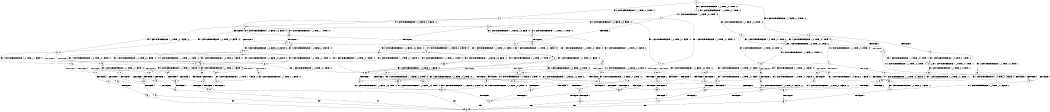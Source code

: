 digraph BCG {
size = "7, 10.5";
center = TRUE;
node [shape = circle];
0 [peripheries = 2];
0 -> 1 [label = "EX !1 !ATOMIC_EXCH_BRANCH (1, +0, TRUE, +0, 1, TRUE) !:0:"];
0 -> 2 [label = "EX !2 !ATOMIC_EXCH_BRANCH (1, +1, TRUE, +0, 2, TRUE) !:0:"];
0 -> 3 [label = "EX !0 !ATOMIC_EXCH_BRANCH (1, +0, FALSE, +0, 3, TRUE) !:0:"];
1 -> 4 [label = "EX !2 !ATOMIC_EXCH_BRANCH (1, +1, TRUE, +0, 2, TRUE) !:0:"];
1 -> 5 [label = "EX !0 !ATOMIC_EXCH_BRANCH (1, +0, FALSE, +0, 3, TRUE) !:0:"];
1 -> 1 [label = "EX !1 !ATOMIC_EXCH_BRANCH (1, +0, TRUE, +0, 1, TRUE) !:0:"];
2 -> 6 [label = "TERMINATE !2"];
2 -> 7 [label = "EX !1 !ATOMIC_EXCH_BRANCH (1, +0, TRUE, +0, 1, FALSE) !:0:"];
2 -> 8 [label = "EX !0 !ATOMIC_EXCH_BRANCH (1, +0, FALSE, +0, 3, FALSE) !:0:"];
3 -> 9 [label = "TERMINATE !0"];
3 -> 10 [label = "EX !1 !ATOMIC_EXCH_BRANCH (1, +0, TRUE, +0, 1, TRUE) !:0:"];
3 -> 11 [label = "EX !2 !ATOMIC_EXCH_BRANCH (1, +1, TRUE, +0, 2, TRUE) !:0:"];
4 -> 12 [label = "TERMINATE !2"];
4 -> 13 [label = "EX !0 !ATOMIC_EXCH_BRANCH (1, +0, FALSE, +0, 3, FALSE) !:0:"];
4 -> 7 [label = "EX !1 !ATOMIC_EXCH_BRANCH (1, +0, TRUE, +0, 1, FALSE) !:0:"];
5 -> 14 [label = "TERMINATE !0"];
5 -> 15 [label = "EX !2 !ATOMIC_EXCH_BRANCH (1, +1, TRUE, +0, 2, TRUE) !:0:"];
5 -> 10 [label = "EX !1 !ATOMIC_EXCH_BRANCH (1, +0, TRUE, +0, 1, TRUE) !:0:"];
6 -> 16 [label = "EX !1 !ATOMIC_EXCH_BRANCH (1, +0, TRUE, +0, 1, FALSE) !:0:"];
6 -> 17 [label = "EX !0 !ATOMIC_EXCH_BRANCH (1, +0, FALSE, +0, 3, FALSE) !:0:"];
7 -> 18 [label = "TERMINATE !1"];
7 -> 19 [label = "TERMINATE !2"];
7 -> 20 [label = "EX !0 !ATOMIC_EXCH_BRANCH (1, +0, FALSE, +0, 3, TRUE) !:0:"];
8 -> 21 [label = "TERMINATE !2"];
8 -> 22 [label = "EX !1 !ATOMIC_EXCH_BRANCH (1, +0, TRUE, +0, 1, FALSE) !:0:"];
8 -> 23 [label = "EX !0 !ATOMIC_EXCH_BRANCH (1, +1, TRUE, +1, 1, TRUE) !:0:"];
9 -> 24 [label = "EX !1 !ATOMIC_EXCH_BRANCH (1, +0, TRUE, +0, 1, TRUE) !:1:"];
9 -> 25 [label = "EX !2 !ATOMIC_EXCH_BRANCH (1, +1, TRUE, +0, 2, TRUE) !:1:"];
10 -> 14 [label = "TERMINATE !0"];
10 -> 15 [label = "EX !2 !ATOMIC_EXCH_BRANCH (1, +1, TRUE, +0, 2, TRUE) !:0:"];
10 -> 10 [label = "EX !1 !ATOMIC_EXCH_BRANCH (1, +0, TRUE, +0, 1, TRUE) !:0:"];
11 -> 26 [label = "TERMINATE !2"];
11 -> 27 [label = "TERMINATE !0"];
11 -> 28 [label = "EX !1 !ATOMIC_EXCH_BRANCH (1, +0, TRUE, +0, 1, FALSE) !:0:"];
12 -> 29 [label = "EX !0 !ATOMIC_EXCH_BRANCH (1, +0, FALSE, +0, 3, FALSE) !:0:"];
12 -> 16 [label = "EX !1 !ATOMIC_EXCH_BRANCH (1, +0, TRUE, +0, 1, FALSE) !:0:"];
13 -> 30 [label = "TERMINATE !2"];
13 -> 22 [label = "EX !1 !ATOMIC_EXCH_BRANCH (1, +0, TRUE, +0, 1, FALSE) !:0:"];
13 -> 31 [label = "EX !0 !ATOMIC_EXCH_BRANCH (1, +1, TRUE, +1, 1, TRUE) !:0:"];
14 -> 32 [label = "EX !2 !ATOMIC_EXCH_BRANCH (1, +1, TRUE, +0, 2, TRUE) !:1:"];
14 -> 24 [label = "EX !1 !ATOMIC_EXCH_BRANCH (1, +0, TRUE, +0, 1, TRUE) !:1:"];
15 -> 33 [label = "TERMINATE !2"];
15 -> 34 [label = "TERMINATE !0"];
15 -> 28 [label = "EX !1 !ATOMIC_EXCH_BRANCH (1, +0, TRUE, +0, 1, FALSE) !:0:"];
16 -> 35 [label = "TERMINATE !1"];
16 -> 36 [label = "EX !0 !ATOMIC_EXCH_BRANCH (1, +0, FALSE, +0, 3, TRUE) !:0:"];
17 -> 37 [label = "EX !1 !ATOMIC_EXCH_BRANCH (1, +0, TRUE, +0, 1, FALSE) !:0:"];
17 -> 38 [label = "EX !0 !ATOMIC_EXCH_BRANCH (1, +1, TRUE, +1, 1, TRUE) !:0:"];
18 -> 39 [label = "TERMINATE !2"];
18 -> 40 [label = "EX !0 !ATOMIC_EXCH_BRANCH (1, +0, FALSE, +0, 3, TRUE) !:0:"];
19 -> 35 [label = "TERMINATE !1"];
19 -> 36 [label = "EX !0 !ATOMIC_EXCH_BRANCH (1, +0, FALSE, +0, 3, TRUE) !:0:"];
20 -> 41 [label = "TERMINATE !1"];
20 -> 42 [label = "TERMINATE !2"];
20 -> 43 [label = "TERMINATE !0"];
21 -> 37 [label = "EX !1 !ATOMIC_EXCH_BRANCH (1, +0, TRUE, +0, 1, FALSE) !:0:"];
21 -> 38 [label = "EX !0 !ATOMIC_EXCH_BRANCH (1, +1, TRUE, +1, 1, TRUE) !:0:"];
22 -> 44 [label = "TERMINATE !1"];
22 -> 45 [label = "TERMINATE !2"];
22 -> 46 [label = "EX !0 !ATOMIC_EXCH_BRANCH (1, +1, TRUE, +1, 1, FALSE) !:0:"];
23 -> 47 [label = "TERMINATE !2"];
23 -> 48 [label = "EX !1 !ATOMIC_EXCH_BRANCH (1, +0, TRUE, +0, 1, FALSE) !:0:"];
23 -> 8 [label = "EX !0 !ATOMIC_EXCH_BRANCH (1, +0, FALSE, +0, 3, FALSE) !:0:"];
24 -> 32 [label = "EX !2 !ATOMIC_EXCH_BRANCH (1, +1, TRUE, +0, 2, TRUE) !:1:"];
24 -> 24 [label = "EX !1 !ATOMIC_EXCH_BRANCH (1, +0, TRUE, +0, 1, TRUE) !:1:"];
25 -> 49 [label = "TERMINATE !2"];
25 -> 50 [label = "EX !1 !ATOMIC_EXCH_BRANCH (1, +0, TRUE, +0, 1, FALSE) !:1:"];
26 -> 51 [label = "TERMINATE !0"];
26 -> 52 [label = "EX !1 !ATOMIC_EXCH_BRANCH (1, +0, TRUE, +0, 1, FALSE) !:0:"];
27 -> 49 [label = "TERMINATE !2"];
27 -> 50 [label = "EX !1 !ATOMIC_EXCH_BRANCH (1, +0, TRUE, +0, 1, FALSE) !:1:"];
28 -> 41 [label = "TERMINATE !1"];
28 -> 42 [label = "TERMINATE !2"];
28 -> 43 [label = "TERMINATE !0"];
29 -> 37 [label = "EX !1 !ATOMIC_EXCH_BRANCH (1, +0, TRUE, +0, 1, FALSE) !:0:"];
29 -> 53 [label = "EX !0 !ATOMIC_EXCH_BRANCH (1, +1, TRUE, +1, 1, TRUE) !:0:"];
30 -> 37 [label = "EX !1 !ATOMIC_EXCH_BRANCH (1, +0, TRUE, +0, 1, FALSE) !:0:"];
30 -> 53 [label = "EX !0 !ATOMIC_EXCH_BRANCH (1, +1, TRUE, +1, 1, TRUE) !:0:"];
31 -> 54 [label = "TERMINATE !2"];
31 -> 48 [label = "EX !1 !ATOMIC_EXCH_BRANCH (1, +0, TRUE, +0, 1, FALSE) !:0:"];
31 -> 13 [label = "EX !0 !ATOMIC_EXCH_BRANCH (1, +0, FALSE, +0, 3, FALSE) !:0:"];
32 -> 55 [label = "TERMINATE !2"];
32 -> 50 [label = "EX !1 !ATOMIC_EXCH_BRANCH (1, +0, TRUE, +0, 1, FALSE) !:1:"];
33 -> 56 [label = "TERMINATE !0"];
33 -> 52 [label = "EX !1 !ATOMIC_EXCH_BRANCH (1, +0, TRUE, +0, 1, FALSE) !:0:"];
34 -> 55 [label = "TERMINATE !2"];
34 -> 50 [label = "EX !1 !ATOMIC_EXCH_BRANCH (1, +0, TRUE, +0, 1, FALSE) !:1:"];
35 -> 57 [label = "EX !0 !ATOMIC_EXCH_BRANCH (1, +0, FALSE, +0, 3, TRUE) !:0:"];
36 -> 58 [label = "TERMINATE !1"];
36 -> 59 [label = "TERMINATE !0"];
37 -> 60 [label = "TERMINATE !1"];
37 -> 61 [label = "EX !0 !ATOMIC_EXCH_BRANCH (1, +1, TRUE, +1, 1, FALSE) !:0:"];
38 -> 62 [label = "EX !1 !ATOMIC_EXCH_BRANCH (1, +0, TRUE, +0, 1, FALSE) !:0:"];
38 -> 17 [label = "EX !0 !ATOMIC_EXCH_BRANCH (1, +0, FALSE, +0, 3, FALSE) !:0:"];
39 -> 57 [label = "EX !0 !ATOMIC_EXCH_BRANCH (1, +0, FALSE, +0, 3, TRUE) !:0:"];
40 -> 63 [label = "TERMINATE !2"];
40 -> 64 [label = "TERMINATE !0"];
41 -> 63 [label = "TERMINATE !2"];
41 -> 64 [label = "TERMINATE !0"];
42 -> 58 [label = "TERMINATE !1"];
42 -> 59 [label = "TERMINATE !0"];
43 -> 65 [label = "TERMINATE !1"];
43 -> 66 [label = "TERMINATE !2"];
44 -> 67 [label = "TERMINATE !2"];
44 -> 68 [label = "EX !0 !ATOMIC_EXCH_BRANCH (1, +1, TRUE, +1, 1, FALSE) !:0:"];
45 -> 60 [label = "TERMINATE !1"];
45 -> 61 [label = "EX !0 !ATOMIC_EXCH_BRANCH (1, +1, TRUE, +1, 1, FALSE) !:0:"];
46 -> 69 [label = "TERMINATE !1"];
46 -> 70 [label = "TERMINATE !2"];
46 -> 71 [label = "TERMINATE !0"];
47 -> 62 [label = "EX !1 !ATOMIC_EXCH_BRANCH (1, +0, TRUE, +0, 1, FALSE) !:0:"];
47 -> 17 [label = "EX !0 !ATOMIC_EXCH_BRANCH (1, +0, FALSE, +0, 3, FALSE) !:0:"];
48 -> 72 [label = "TERMINATE !1"];
48 -> 73 [label = "TERMINATE !2"];
48 -> 20 [label = "EX !0 !ATOMIC_EXCH_BRANCH (1, +0, FALSE, +0, 3, TRUE) !:0:"];
49 -> 74 [label = "EX !1 !ATOMIC_EXCH_BRANCH (1, +0, TRUE, +0, 1, FALSE) !:1:"];
50 -> 65 [label = "TERMINATE !1"];
50 -> 66 [label = "TERMINATE !2"];
51 -> 75 [label = "EX !1 !ATOMIC_EXCH_BRANCH (1, +0, TRUE, +0, 1, FALSE) !:2:"];
52 -> 58 [label = "TERMINATE !1"];
52 -> 59 [label = "TERMINATE !0"];
53 -> 62 [label = "EX !1 !ATOMIC_EXCH_BRANCH (1, +0, TRUE, +0, 1, FALSE) !:0:"];
53 -> 29 [label = "EX !0 !ATOMIC_EXCH_BRANCH (1, +0, FALSE, +0, 3, FALSE) !:0:"];
54 -> 62 [label = "EX !1 !ATOMIC_EXCH_BRANCH (1, +0, TRUE, +0, 1, FALSE) !:0:"];
54 -> 29 [label = "EX !0 !ATOMIC_EXCH_BRANCH (1, +0, FALSE, +0, 3, FALSE) !:0:"];
55 -> 74 [label = "EX !1 !ATOMIC_EXCH_BRANCH (1, +0, TRUE, +0, 1, FALSE) !:1:"];
56 -> 75 [label = "EX !1 !ATOMIC_EXCH_BRANCH (1, +0, TRUE, +0, 1, FALSE) !:2:"];
57 -> 76 [label = "TERMINATE !0"];
58 -> 76 [label = "TERMINATE !0"];
59 -> 77 [label = "TERMINATE !1"];
60 -> 78 [label = "EX !0 !ATOMIC_EXCH_BRANCH (1, +1, TRUE, +1, 1, FALSE) !:0:"];
61 -> 79 [label = "TERMINATE !1"];
61 -> 80 [label = "TERMINATE !0"];
62 -> 81 [label = "TERMINATE !1"];
62 -> 36 [label = "EX !0 !ATOMIC_EXCH_BRANCH (1, +0, FALSE, +0, 3, TRUE) !:0:"];
63 -> 76 [label = "TERMINATE !0"];
64 -> 82 [label = "TERMINATE !2"];
65 -> 82 [label = "TERMINATE !2"];
66 -> 83 [label = "TERMINATE !1"];
67 -> 78 [label = "EX !0 !ATOMIC_EXCH_BRANCH (1, +1, TRUE, +1, 1, FALSE) !:0:"];
68 -> 84 [label = "TERMINATE !2"];
68 -> 85 [label = "TERMINATE !0"];
69 -> 84 [label = "TERMINATE !2"];
69 -> 85 [label = "TERMINATE !0"];
70 -> 79 [label = "TERMINATE !1"];
70 -> 80 [label = "TERMINATE !0"];
71 -> 86 [label = "TERMINATE !1"];
71 -> 87 [label = "TERMINATE !2"];
72 -> 88 [label = "TERMINATE !2"];
72 -> 40 [label = "EX !0 !ATOMIC_EXCH_BRANCH (1, +0, FALSE, +0, 3, TRUE) !:0:"];
73 -> 81 [label = "TERMINATE !1"];
73 -> 36 [label = "EX !0 !ATOMIC_EXCH_BRANCH (1, +0, FALSE, +0, 3, TRUE) !:0:"];
74 -> 83 [label = "TERMINATE !1"];
75 -> 77 [label = "TERMINATE !1"];
76 -> 89 [label = "exit"];
77 -> 89 [label = "exit"];
78 -> 90 [label = "TERMINATE !0"];
79 -> 90 [label = "TERMINATE !0"];
80 -> 91 [label = "TERMINATE !1"];
81 -> 57 [label = "EX !0 !ATOMIC_EXCH_BRANCH (1, +0, FALSE, +0, 3, TRUE) !:0:"];
82 -> 89 [label = "exit"];
83 -> 89 [label = "exit"];
84 -> 90 [label = "TERMINATE !0"];
85 -> 92 [label = "TERMINATE !2"];
86 -> 92 [label = "TERMINATE !2"];
87 -> 93 [label = "TERMINATE !1"];
88 -> 57 [label = "EX !0 !ATOMIC_EXCH_BRANCH (1, +0, FALSE, +0, 3, TRUE) !:0:"];
90 -> 89 [label = "exit"];
91 -> 89 [label = "exit"];
92 -> 89 [label = "exit"];
93 -> 89 [label = "exit"];
}
